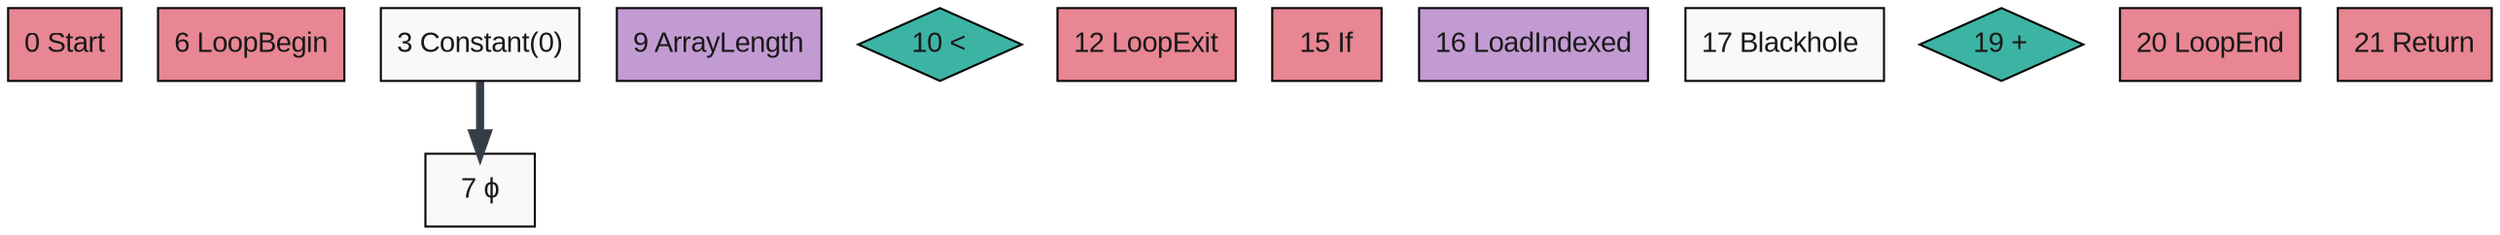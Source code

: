 digraph G {
  graph [bgcolor="transparent"];
  node0 [label="0 Start",shape="rectangle",fontname="Arial",style="filled",color="black",fillcolor="#e98693",fontcolor="#1a1919"];
  node6 [label="6 LoopBegin",shape="rectangle",fontname="Arial",style="filled",color="black",fillcolor="#e98693",fontcolor="#1a1919",group=y];
  node7 [label="7 ϕ",shape="rectangle",fontname="Arial",style="filled",color="black",fillcolor="#f9f9f9",fontcolor="#1a1919"];
  node9 [label="9 ArrayLength",shape="rectangle",fontname="Arial",style="filled",color="black",fillcolor="#c39bd3",fontcolor="#1a1919",group=y];
  node10 [label="10 <",shape="diamond",fontname="Arial",style="filled",color="black",fillcolor="#3cb4a4",fontcolor="#1a1919"];
  node12 [label="12 LoopExit",shape="rectangle",fontname="Arial",style="filled",color="black",fillcolor="#e98693",fontcolor="#1a1919"];
  node15 [label="15 If",shape="rectangle",fontname="Arial",style="filled",color="black",fillcolor="#e98693",fontcolor="#1a1919",group=x];
  node16 [label="16 LoadIndexed",shape="rectangle",fontname="Arial",style="filled",color="black",fillcolor="#c39bd3",fontcolor="#1a1919",group=x];
  node17 [label="17 Blackhole ",shape="rectangle",fontname="Arial",style="filled",color="black",fillcolor="#f9f9f9",fontcolor="#1a1919",group=x];
  node19 [label="19 +",shape="diamond",fontname="Arial",style="filled",color="black",fillcolor="#3cb4a4",fontcolor="#1a1919"];
  node20 [label="20 LoopEnd",shape="rectangle",fontname="Arial",style="filled",color="black",fillcolor="#e98693",fontcolor="#1a1919"];
  node21 [label="21 Return",shape="rectangle",fontname="Arial",style="filled",color="black",fillcolor="#e98693",fontcolor="#1a1919"];


  node3 [label="3 Constant(0)",shape="rectangle",fontname="Arial",style="filled",color="black",fillcolor="#f9f9f9",fontcolor="#1a1919"];
  node3 -> node7 [fontname="arial",color="#343d46",fontcolor="#343d46",penwidth=4];


  /*
  node6 -> node9 [fontname="arial",color="#da2d4f",fontcolor="#da2d4f",penwidth=2];
  node6 -> node7 [fontname="arial",color="#343d46",fontcolor="#343d46",style="dashed",dir="back"];
  inline3x7 [label="3 C(0)",shape="oval",fontname="Arial",style="filled",color="black",fillcolor="#d7ede7",fontcolor="#1a1919",fontsize="8"];
  inline3x7 -> node7 [label="from 5",fontname="arial",color="#3cb4a4",fontcolor="#3cb4a4",arrowhead="none",fontsize="8"];
  node19 -> node7 [label="from 20",fontname="arial",color="#3cb4a4",fontcolor="#3cb4a4"];
  inline1x9 [label="1 P(0)",shape="oval",fontname="Arial",style="filled",color="black",fillcolor="#d7ede7",fontcolor="#1a1919",fontsize="8"];
  inline1x9 -> node9 [label="array",fontname="arial",color="#3cb4a4",fontcolor="#3cb4a4",arrowhead="none",fontsize="8"];
  node9 -> node15 [label=" [0 - 2147483647]",fontname="arial",color="#da2d4f",fontcolor="#da2d4f",penwidth=2];
  node7 -> node10 [label="x",fontname="arial",color="#3cb4a4",fontcolor="#3cb4a4"];
  node9 -> node10 [label="y [0 - 2147483647]",fontname="arial",color="#3cb4a4",fontcolor="#3cb4a4"];
  node6 -> node12 [fontname="arial",color="#343d46",fontcolor="#343d46",style="dashed",dir="back"];
  node12 -> node21 [fontname="arial",color="#da2d4f",fontcolor="#da2d4f",penwidth=2];
  node10 -> node15 [label="?",fontname="arial",color="#3cb4a4",fontcolor="#3cb4a4"];
  node15 -> node12 [label="F",fontname="arial",color="#da2d4f",fontcolor="#da2d4f",penwidth=2];
  inline1x16 [label="1 P(0)",shape="oval",fontname="Arial",style="filled",color="black",fillcolor="#d7ede7",fontcolor="#1a1919",fontsize="8"];
  inline1x16 -> node16 [label="array",fontname="arial",color="#3cb4a4",fontcolor="#3cb4a4",arrowhead="none",fontsize="8"];
  node7 -> node16 [label="index",fontname="arial",color="#3cb4a4",fontcolor="#3cb4a4"];
  node16 -> node17 [fontname="arial",color="#da2d4f",fontcolor="#da2d4f",penwidth=2];
  node16 -> node17 [label="value",fontname="arial",color="#3cb4a4",fontcolor="#3cb4a4"];
  node17 -> node20 [fontname="arial",color="#da2d4f",fontcolor="#da2d4f",penwidth=2];
  node7 -> node19 [label="x",fontname="arial",color="#3cb4a4",fontcolor="#3cb4a4"];
  inline18x19 [label="18 C(1)",shape="oval",fontname="Arial",style="filled",color="black",fillcolor="#d7ede7",fontcolor="#1a1919",fontsize="8"];
  inline18x19 -> node19 [label="y",fontname="arial",color="#3cb4a4",fontcolor="#3cb4a4",arrowhead="none",fontsize="8"];
  node6 -> node20 [fontname="arial",color="#da2d4f",fontcolor="#da2d4f",penwidth=4,dir="back"];
  inline3x21 [label="3 C(0)",shape="oval",fontname="Arial",style="filled",color="black",fillcolor="#d7ede7",fontcolor="#1a1919",fontsize="8"];
  inline3x21 -> node21 [label="result",fontname="arial",color="#3cb4a4",fontcolor="#3cb4a4",arrowhead="none",fontsize="8"];
  node0 -> node6 [fontname="arial",color="#da2d4f",fontcolor="#da2d4f",penwidth=2];
  node15 -> node16 [label="T",fontname="arial",color="#da2d4f",fontcolor="#da2d4f",penwidth=2];
  */
}
